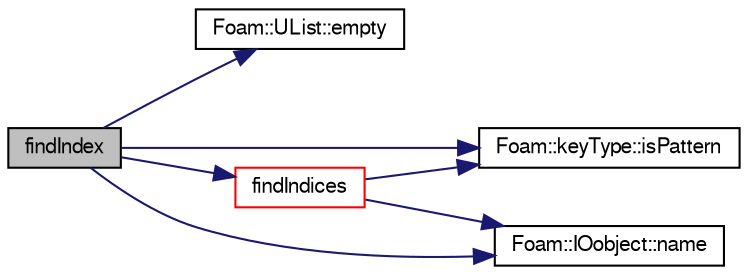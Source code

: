 digraph "findIndex"
{
  bgcolor="transparent";
  edge [fontname="FreeSans",fontsize="10",labelfontname="FreeSans",labelfontsize="10"];
  node [fontname="FreeSans",fontsize="10",shape=record];
  rankdir="LR";
  Node190 [label="findIndex",height=0.2,width=0.4,color="black", fillcolor="grey75", style="filled", fontcolor="black"];
  Node190 -> Node191 [color="midnightblue",fontsize="10",style="solid",fontname="FreeSans"];
  Node191 [label="Foam::UList::empty",height=0.2,width=0.4,color="black",URL="$a25698.html#a644718bb2fb240de962dc3c9a1fdf0dc",tooltip="Return true if the UList is empty (ie, size() is zero). "];
  Node190 -> Node192 [color="midnightblue",fontsize="10",style="solid",fontname="FreeSans"];
  Node192 [label="findIndices",height=0.2,width=0.4,color="red",URL="$a25014.html#a521a5e3446791e3aeffed145db6b1b5f",tooltip="Find and return indices for all matches. "];
  Node192 -> Node212 [color="midnightblue",fontsize="10",style="solid",fontname="FreeSans"];
  Node212 [label="Foam::keyType::isPattern",height=0.2,width=0.4,color="black",URL="$a28238.html#a04a0151af2fb802822ddc826de05dace",tooltip="Should be treated as a match rather than a literal string. "];
  Node192 -> Node242 [color="midnightblue",fontsize="10",style="solid",fontname="FreeSans"];
  Node242 [label="Foam::IOobject::name",height=0.2,width=0.4,color="black",URL="$a26142.html#acc80e00a8ac919288fb55bd14cc88bf6",tooltip="Return name. "];
  Node190 -> Node212 [color="midnightblue",fontsize="10",style="solid",fontname="FreeSans"];
  Node190 -> Node242 [color="midnightblue",fontsize="10",style="solid",fontname="FreeSans"];
}
